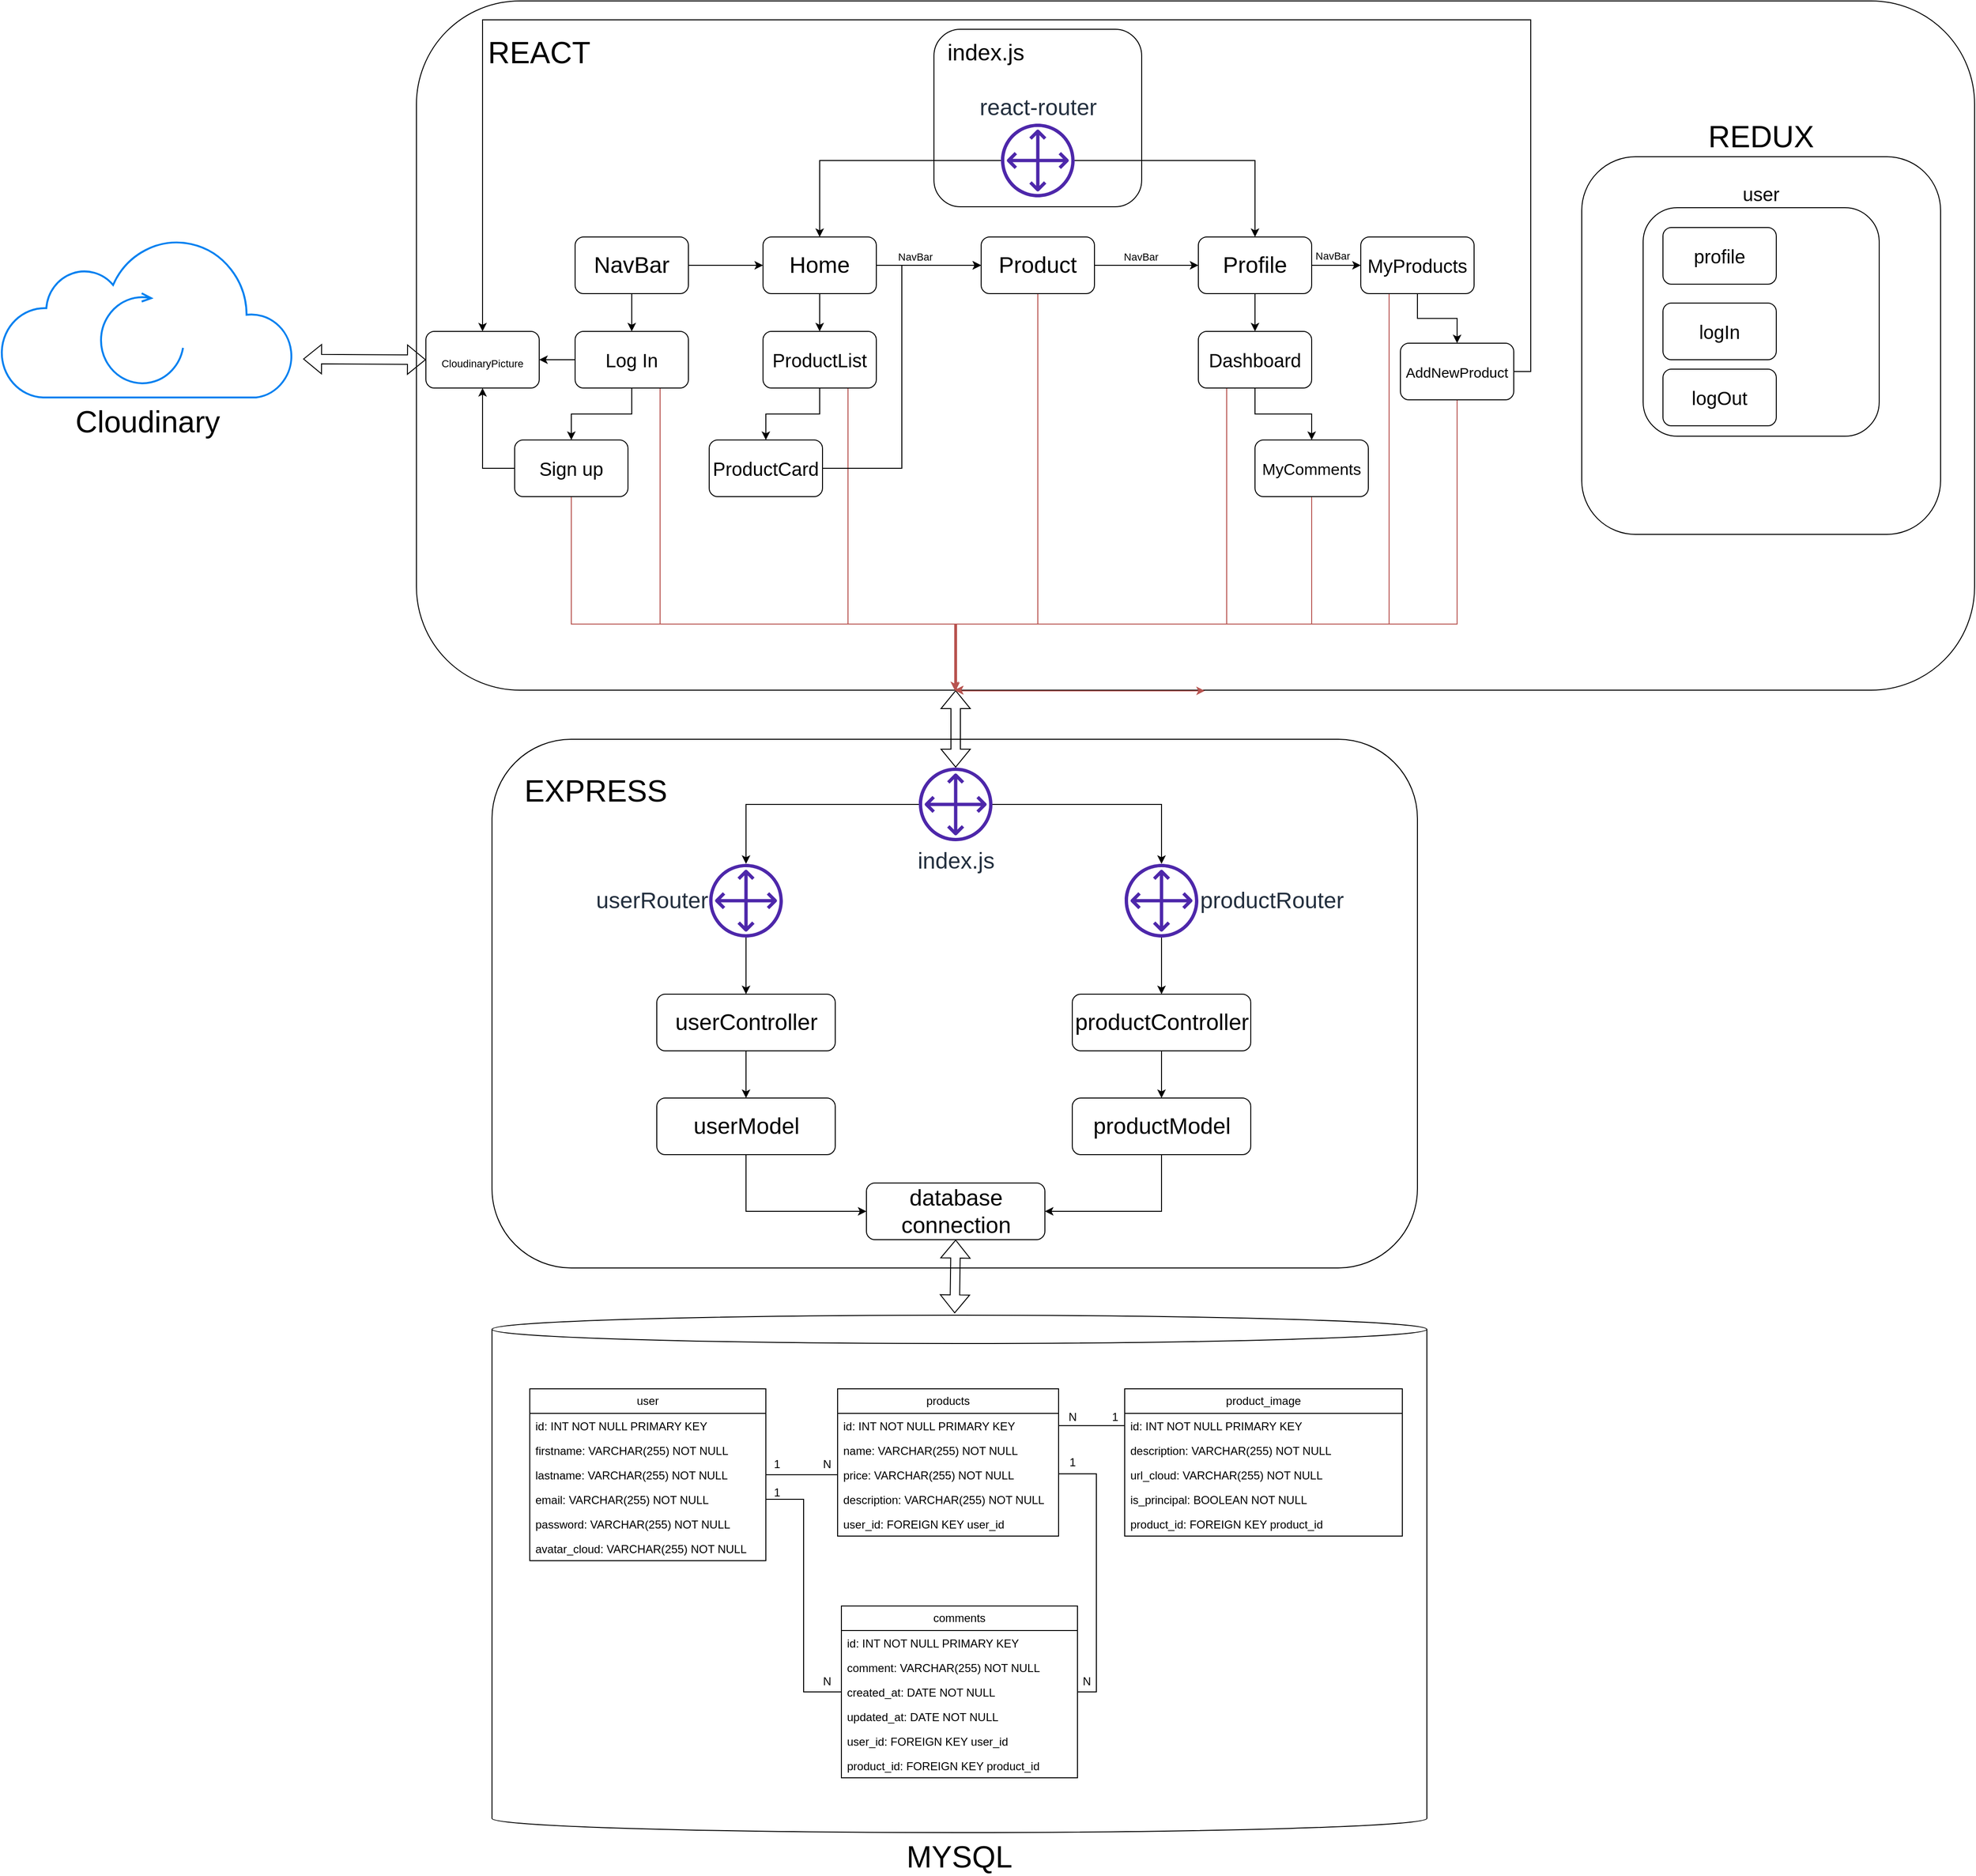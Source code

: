 <mxfile version="21.6.1" type="github">
  <diagram name="Page-1" id="GkNhZaPV_6VtxY-AVE6r">
    <mxGraphModel dx="2333" dy="1302" grid="1" gridSize="10" guides="1" tooltips="1" connect="1" arrows="1" fold="1" page="1" pageScale="1" pageWidth="1169" pageHeight="1654" math="0" shadow="0">
      <root>
        <mxCell id="0" />
        <mxCell id="1" parent="0" />
        <mxCell id="a4u-ldLNROcRacnfrWW--4" value="" style="rounded=1;whiteSpace=wrap;html=1;" vertex="1" parent="1">
          <mxGeometry x="520" y="10" width="1650" height="730" as="geometry" />
        </mxCell>
        <mxCell id="a4u-ldLNROcRacnfrWW--5" value="" style="rounded=1;whiteSpace=wrap;html=1;" vertex="1" parent="1">
          <mxGeometry x="600" y="792" width="980" height="560" as="geometry" />
        </mxCell>
        <mxCell id="a4u-ldLNROcRacnfrWW--6" value="&lt;font style=&quot;font-size: 32px;&quot;&gt;MYSQL&lt;/font&gt;" style="shape=cylinder3;whiteSpace=wrap;html=1;boundedLbl=1;backgroundOutline=1;size=15;labelPosition=center;verticalLabelPosition=bottom;align=center;verticalAlign=top;" vertex="1" parent="1">
          <mxGeometry x="600" y="1402" width="990" height="548" as="geometry" />
        </mxCell>
        <mxCell id="a4u-ldLNROcRacnfrWW--7" value="REACT" style="text;html=1;strokeColor=none;fillColor=none;align=center;verticalAlign=middle;whiteSpace=wrap;rounded=0;fontSize=32;" vertex="1" parent="1">
          <mxGeometry x="620" y="50" width="60" height="30" as="geometry" />
        </mxCell>
        <mxCell id="a4u-ldLNROcRacnfrWW--11" value="EXPRESS" style="text;html=1;strokeColor=none;fillColor=none;align=center;verticalAlign=middle;whiteSpace=wrap;rounded=0;fontSize=32;" vertex="1" parent="1">
          <mxGeometry x="680" y="832" width="60" height="30" as="geometry" />
        </mxCell>
        <mxCell id="a4u-ldLNROcRacnfrWW--13" value="" style="shape=flexArrow;endArrow=classic;startArrow=classic;html=1;rounded=0;" edge="1" parent="1" source="a4u-ldLNROcRacnfrWW--16">
          <mxGeometry width="100" height="100" relative="1" as="geometry">
            <mxPoint x="1080" y="660" as="sourcePoint" />
            <mxPoint x="1091" y="740" as="targetPoint" />
          </mxGeometry>
        </mxCell>
        <mxCell id="a4u-ldLNROcRacnfrWW--14" value="" style="shape=flexArrow;endArrow=classic;startArrow=classic;html=1;rounded=0;exitX=0.5;exitY=1;exitDx=0;exitDy=0;" edge="1" parent="1" source="a4u-ldLNROcRacnfrWW--30">
          <mxGeometry width="100" height="100" relative="1" as="geometry">
            <mxPoint x="1090" y="1412" as="sourcePoint" />
            <mxPoint x="1090" y="1400" as="targetPoint" />
          </mxGeometry>
        </mxCell>
        <mxCell id="a4u-ldLNROcRacnfrWW--28" style="edgeStyle=orthogonalEdgeStyle;rounded=0;orthogonalLoop=1;jettySize=auto;html=1;" edge="1" parent="1" source="a4u-ldLNROcRacnfrWW--15" target="a4u-ldLNROcRacnfrWW--24">
          <mxGeometry relative="1" as="geometry" />
        </mxCell>
        <mxCell id="a4u-ldLNROcRacnfrWW--15" value="&lt;font style=&quot;font-size: 24px;&quot;&gt;userController&lt;/font&gt;" style="rounded=1;whiteSpace=wrap;html=1;" vertex="1" parent="1">
          <mxGeometry x="774.5" y="1062" width="189" height="60" as="geometry" />
        </mxCell>
        <mxCell id="a4u-ldLNROcRacnfrWW--21" style="edgeStyle=orthogonalEdgeStyle;rounded=0;orthogonalLoop=1;jettySize=auto;html=1;" edge="1" parent="1" source="a4u-ldLNROcRacnfrWW--16" target="a4u-ldLNROcRacnfrWW--18">
          <mxGeometry relative="1" as="geometry" />
        </mxCell>
        <mxCell id="a4u-ldLNROcRacnfrWW--22" style="edgeStyle=orthogonalEdgeStyle;rounded=0;orthogonalLoop=1;jettySize=auto;html=1;" edge="1" parent="1" source="a4u-ldLNROcRacnfrWW--16" target="a4u-ldLNROcRacnfrWW--17">
          <mxGeometry relative="1" as="geometry" />
        </mxCell>
        <mxCell id="a4u-ldLNROcRacnfrWW--16" value="&lt;font style=&quot;font-size: 24px;&quot;&gt;index.js&lt;br&gt;&lt;/font&gt;" style="sketch=0;outlineConnect=0;fontColor=#232F3E;gradientColor=none;fillColor=#4D27AA;strokeColor=none;dashed=0;verticalLabelPosition=bottom;verticalAlign=top;align=center;html=1;fontSize=12;fontStyle=0;aspect=fixed;pointerEvents=1;shape=mxgraph.aws4.customer_gateway;labelPosition=center;" vertex="1" parent="1">
          <mxGeometry x="1052" y="822" width="78" height="78" as="geometry" />
        </mxCell>
        <mxCell id="a4u-ldLNROcRacnfrWW--26" style="edgeStyle=orthogonalEdgeStyle;rounded=0;orthogonalLoop=1;jettySize=auto;html=1;entryX=0.5;entryY=0;entryDx=0;entryDy=0;" edge="1" parent="1" source="a4u-ldLNROcRacnfrWW--17" target="a4u-ldLNROcRacnfrWW--15">
          <mxGeometry relative="1" as="geometry" />
        </mxCell>
        <mxCell id="a4u-ldLNROcRacnfrWW--17" value="&lt;font style=&quot;font-size: 24px;&quot;&gt;userRouter&lt;br&gt;&lt;/font&gt;" style="sketch=0;outlineConnect=0;fontColor=#232F3E;gradientColor=none;fillColor=#4D27AA;strokeColor=none;dashed=0;verticalLabelPosition=middle;verticalAlign=middle;align=right;html=1;fontSize=12;fontStyle=0;aspect=fixed;pointerEvents=1;shape=mxgraph.aws4.customer_gateway;labelPosition=left;" vertex="1" parent="1">
          <mxGeometry x="830" y="924" width="78" height="78" as="geometry" />
        </mxCell>
        <mxCell id="a4u-ldLNROcRacnfrWW--27" style="edgeStyle=orthogonalEdgeStyle;rounded=0;orthogonalLoop=1;jettySize=auto;html=1;entryX=0.5;entryY=0;entryDx=0;entryDy=0;" edge="1" parent="1" source="a4u-ldLNROcRacnfrWW--18" target="a4u-ldLNROcRacnfrWW--23">
          <mxGeometry relative="1" as="geometry" />
        </mxCell>
        <mxCell id="a4u-ldLNROcRacnfrWW--18" value="&lt;font style=&quot;font-size: 24px;&quot;&gt;productRouter&lt;br&gt;&lt;/font&gt;" style="sketch=0;outlineConnect=0;fontColor=#232F3E;gradientColor=none;fillColor=#4D27AA;strokeColor=none;dashed=0;verticalLabelPosition=middle;verticalAlign=middle;align=left;html=1;fontSize=12;fontStyle=0;aspect=fixed;pointerEvents=1;shape=mxgraph.aws4.customer_gateway;labelPosition=right;" vertex="1" parent="1">
          <mxGeometry x="1270" y="924" width="78" height="78" as="geometry" />
        </mxCell>
        <mxCell id="a4u-ldLNROcRacnfrWW--29" style="edgeStyle=orthogonalEdgeStyle;rounded=0;orthogonalLoop=1;jettySize=auto;html=1;" edge="1" parent="1" source="a4u-ldLNROcRacnfrWW--23" target="a4u-ldLNROcRacnfrWW--25">
          <mxGeometry relative="1" as="geometry" />
        </mxCell>
        <mxCell id="a4u-ldLNROcRacnfrWW--23" value="&lt;font style=&quot;font-size: 24px;&quot;&gt;productController&lt;/font&gt;" style="rounded=1;whiteSpace=wrap;html=1;" vertex="1" parent="1">
          <mxGeometry x="1214.5" y="1062" width="189" height="60" as="geometry" />
        </mxCell>
        <mxCell id="a4u-ldLNROcRacnfrWW--32" style="edgeStyle=orthogonalEdgeStyle;rounded=0;orthogonalLoop=1;jettySize=auto;html=1;exitX=0.5;exitY=1;exitDx=0;exitDy=0;entryX=0;entryY=0.5;entryDx=0;entryDy=0;" edge="1" parent="1" source="a4u-ldLNROcRacnfrWW--24" target="a4u-ldLNROcRacnfrWW--30">
          <mxGeometry relative="1" as="geometry" />
        </mxCell>
        <mxCell id="a4u-ldLNROcRacnfrWW--24" value="&lt;font style=&quot;font-size: 24px;&quot;&gt;userModel&lt;/font&gt;" style="rounded=1;whiteSpace=wrap;html=1;" vertex="1" parent="1">
          <mxGeometry x="774.5" y="1172" width="189" height="60" as="geometry" />
        </mxCell>
        <mxCell id="a4u-ldLNROcRacnfrWW--33" style="edgeStyle=orthogonalEdgeStyle;rounded=0;orthogonalLoop=1;jettySize=auto;html=1;exitX=0.5;exitY=1;exitDx=0;exitDy=0;entryX=1;entryY=0.5;entryDx=0;entryDy=0;" edge="1" parent="1" source="a4u-ldLNROcRacnfrWW--25" target="a4u-ldLNROcRacnfrWW--30">
          <mxGeometry relative="1" as="geometry" />
        </mxCell>
        <mxCell id="a4u-ldLNROcRacnfrWW--25" value="&lt;font style=&quot;font-size: 24px;&quot;&gt;productModel&lt;/font&gt;" style="rounded=1;whiteSpace=wrap;html=1;" vertex="1" parent="1">
          <mxGeometry x="1214.5" y="1172" width="189" height="60" as="geometry" />
        </mxCell>
        <mxCell id="a4u-ldLNROcRacnfrWW--30" value="&lt;font style=&quot;font-size: 24px;&quot;&gt;database&lt;br&gt;connection&lt;/font&gt;" style="rounded=1;whiteSpace=wrap;html=1;" vertex="1" parent="1">
          <mxGeometry x="996.5" y="1262" width="189" height="60" as="geometry" />
        </mxCell>
        <mxCell id="a4u-ldLNROcRacnfrWW--34" value="" style="rounded=1;whiteSpace=wrap;html=1;labelPosition=center;verticalLabelPosition=middle;align=center;verticalAlign=middle;" vertex="1" parent="1">
          <mxGeometry x="1068" y="40" width="220" height="188" as="geometry" />
        </mxCell>
        <mxCell id="a4u-ldLNROcRacnfrWW--41" style="edgeStyle=orthogonalEdgeStyle;rounded=0;orthogonalLoop=1;jettySize=auto;html=1;entryX=0.5;entryY=0;entryDx=0;entryDy=0;" edge="1" parent="1" source="a4u-ldLNROcRacnfrWW--35" target="a4u-ldLNROcRacnfrWW--38">
          <mxGeometry relative="1" as="geometry" />
        </mxCell>
        <mxCell id="a4u-ldLNROcRacnfrWW--43" style="edgeStyle=orthogonalEdgeStyle;rounded=0;orthogonalLoop=1;jettySize=auto;html=1;" edge="1" parent="1" source="a4u-ldLNROcRacnfrWW--35" target="a4u-ldLNROcRacnfrWW--40">
          <mxGeometry relative="1" as="geometry" />
        </mxCell>
        <mxCell id="a4u-ldLNROcRacnfrWW--35" value="react-router" style="sketch=0;outlineConnect=0;fontColor=#232F3E;gradientColor=none;fillColor=#4D27AA;strokeColor=none;dashed=0;verticalLabelPosition=top;verticalAlign=bottom;align=center;html=1;fontSize=24;fontStyle=0;aspect=fixed;pointerEvents=1;shape=mxgraph.aws4.customer_gateway;labelPosition=center;" vertex="1" parent="1">
          <mxGeometry x="1139" y="140" width="78" height="78" as="geometry" />
        </mxCell>
        <mxCell id="a4u-ldLNROcRacnfrWW--37" value="index.js" style="text;html=1;strokeColor=none;fillColor=none;align=center;verticalAlign=middle;whiteSpace=wrap;rounded=0;fontSize=24;" vertex="1" parent="1">
          <mxGeometry x="1078" y="50" width="90" height="30" as="geometry" />
        </mxCell>
        <mxCell id="a4u-ldLNROcRacnfrWW--48" style="edgeStyle=orthogonalEdgeStyle;rounded=0;orthogonalLoop=1;jettySize=auto;html=1;exitX=1;exitY=0.5;exitDx=0;exitDy=0;" edge="1" parent="1" source="a4u-ldLNROcRacnfrWW--38" target="a4u-ldLNROcRacnfrWW--39">
          <mxGeometry relative="1" as="geometry" />
        </mxCell>
        <mxCell id="a4u-ldLNROcRacnfrWW--50" value="NavBar" style="edgeLabel;html=1;align=center;verticalAlign=middle;resizable=0;points=[];" vertex="1" connectable="0" parent="a4u-ldLNROcRacnfrWW--48">
          <mxGeometry x="-0.261" y="2" relative="1" as="geometry">
            <mxPoint y="-7" as="offset" />
          </mxGeometry>
        </mxCell>
        <mxCell id="a4u-ldLNROcRacnfrWW--55" style="edgeStyle=orthogonalEdgeStyle;rounded=0;orthogonalLoop=1;jettySize=auto;html=1;exitX=0.5;exitY=1;exitDx=0;exitDy=0;entryX=0.5;entryY=0;entryDx=0;entryDy=0;" edge="1" parent="1" source="a4u-ldLNROcRacnfrWW--38" target="a4u-ldLNROcRacnfrWW--52">
          <mxGeometry relative="1" as="geometry" />
        </mxCell>
        <mxCell id="a4u-ldLNROcRacnfrWW--38" value="Home" style="rounded=1;whiteSpace=wrap;html=1;fontSize=24;" vertex="1" parent="1">
          <mxGeometry x="887" y="260" width="120" height="60" as="geometry" />
        </mxCell>
        <mxCell id="a4u-ldLNROcRacnfrWW--49" style="edgeStyle=orthogonalEdgeStyle;rounded=0;orthogonalLoop=1;jettySize=auto;html=1;exitX=1;exitY=0.5;exitDx=0;exitDy=0;entryX=0;entryY=0.5;entryDx=0;entryDy=0;" edge="1" parent="1" source="a4u-ldLNROcRacnfrWW--39" target="a4u-ldLNROcRacnfrWW--40">
          <mxGeometry relative="1" as="geometry" />
        </mxCell>
        <mxCell id="a4u-ldLNROcRacnfrWW--51" value="NavBar" style="edgeLabel;html=1;align=center;verticalAlign=middle;resizable=0;points=[];" vertex="1" connectable="0" parent="a4u-ldLNROcRacnfrWW--49">
          <mxGeometry x="-0.117" y="-4" relative="1" as="geometry">
            <mxPoint y="-13" as="offset" />
          </mxGeometry>
        </mxCell>
        <mxCell id="a4u-ldLNROcRacnfrWW--107" style="edgeStyle=orthogonalEdgeStyle;rounded=0;orthogonalLoop=1;jettySize=auto;html=1;exitX=0.5;exitY=1;exitDx=0;exitDy=0;fillColor=#f8cecc;strokeColor=#b85450;" edge="1" parent="1" source="a4u-ldLNROcRacnfrWW--39">
          <mxGeometry relative="1" as="geometry">
            <mxPoint x="1090" y="740" as="targetPoint" />
            <Array as="points">
              <mxPoint x="1178" y="670" />
              <mxPoint x="1091" y="670" />
              <mxPoint x="1091" y="740" />
            </Array>
          </mxGeometry>
        </mxCell>
        <mxCell id="a4u-ldLNROcRacnfrWW--39" value="Product" style="rounded=1;whiteSpace=wrap;html=1;fontSize=24;" vertex="1" parent="1">
          <mxGeometry x="1118" y="260" width="120" height="60" as="geometry" />
        </mxCell>
        <mxCell id="a4u-ldLNROcRacnfrWW--65" style="edgeStyle=orthogonalEdgeStyle;rounded=0;orthogonalLoop=1;jettySize=auto;html=1;exitX=0.5;exitY=1;exitDx=0;exitDy=0;entryX=0.5;entryY=0;entryDx=0;entryDy=0;" edge="1" parent="1" source="a4u-ldLNROcRacnfrWW--40" target="a4u-ldLNROcRacnfrWW--63">
          <mxGeometry relative="1" as="geometry" />
        </mxCell>
        <mxCell id="a4u-ldLNROcRacnfrWW--184" style="edgeStyle=orthogonalEdgeStyle;rounded=0;orthogonalLoop=1;jettySize=auto;html=1;exitX=1;exitY=0.5;exitDx=0;exitDy=0;" edge="1" parent="1" source="a4u-ldLNROcRacnfrWW--40" target="a4u-ldLNROcRacnfrWW--64">
          <mxGeometry relative="1" as="geometry" />
        </mxCell>
        <mxCell id="a4u-ldLNROcRacnfrWW--40" value="Profile" style="rounded=1;whiteSpace=wrap;html=1;fontSize=24;" vertex="1" parent="1">
          <mxGeometry x="1348" y="260" width="120" height="60" as="geometry" />
        </mxCell>
        <mxCell id="a4u-ldLNROcRacnfrWW--47" style="edgeStyle=orthogonalEdgeStyle;rounded=0;orthogonalLoop=1;jettySize=auto;html=1;exitX=1;exitY=0.5;exitDx=0;exitDy=0;entryX=0;entryY=0.5;entryDx=0;entryDy=0;" edge="1" parent="1" source="a4u-ldLNROcRacnfrWW--46" target="a4u-ldLNROcRacnfrWW--38">
          <mxGeometry relative="1" as="geometry" />
        </mxCell>
        <mxCell id="a4u-ldLNROcRacnfrWW--60" style="edgeStyle=orthogonalEdgeStyle;rounded=0;orthogonalLoop=1;jettySize=auto;html=1;exitX=0.5;exitY=1;exitDx=0;exitDy=0;entryX=0.5;entryY=0;entryDx=0;entryDy=0;" edge="1" parent="1" source="a4u-ldLNROcRacnfrWW--46" target="a4u-ldLNROcRacnfrWW--58">
          <mxGeometry relative="1" as="geometry" />
        </mxCell>
        <mxCell id="a4u-ldLNROcRacnfrWW--46" value="NavBar" style="rounded=1;whiteSpace=wrap;html=1;fontSize=24;" vertex="1" parent="1">
          <mxGeometry x="688" y="260" width="120" height="60" as="geometry" />
        </mxCell>
        <mxCell id="a4u-ldLNROcRacnfrWW--56" style="edgeStyle=orthogonalEdgeStyle;rounded=0;orthogonalLoop=1;jettySize=auto;html=1;exitX=0.5;exitY=1;exitDx=0;exitDy=0;entryX=0.5;entryY=0;entryDx=0;entryDy=0;" edge="1" parent="1" source="a4u-ldLNROcRacnfrWW--52" target="a4u-ldLNROcRacnfrWW--53">
          <mxGeometry relative="1" as="geometry" />
        </mxCell>
        <mxCell id="a4u-ldLNROcRacnfrWW--106" style="edgeStyle=orthogonalEdgeStyle;rounded=0;orthogonalLoop=1;jettySize=auto;html=1;exitX=0.75;exitY=1;exitDx=0;exitDy=0;fillColor=#f8cecc;strokeColor=#b85450;" edge="1" parent="1" source="a4u-ldLNROcRacnfrWW--52">
          <mxGeometry relative="1" as="geometry">
            <mxPoint x="1090" y="740" as="targetPoint" />
            <Array as="points">
              <mxPoint x="977" y="670" />
              <mxPoint x="1091" y="670" />
              <mxPoint x="1091" y="740" />
            </Array>
          </mxGeometry>
        </mxCell>
        <mxCell id="a4u-ldLNROcRacnfrWW--52" value="ProductList" style="rounded=1;whiteSpace=wrap;html=1;fontSize=20;" vertex="1" parent="1">
          <mxGeometry x="887" y="360" width="120" height="60" as="geometry" />
        </mxCell>
        <mxCell id="a4u-ldLNROcRacnfrWW--62" style="edgeStyle=orthogonalEdgeStyle;rounded=0;orthogonalLoop=1;jettySize=auto;html=1;exitX=1;exitY=0.5;exitDx=0;exitDy=0;entryX=0;entryY=0.5;entryDx=0;entryDy=0;" edge="1" parent="1" source="a4u-ldLNROcRacnfrWW--53" target="a4u-ldLNROcRacnfrWW--39">
          <mxGeometry relative="1" as="geometry" />
        </mxCell>
        <mxCell id="a4u-ldLNROcRacnfrWW--53" value="ProductCard" style="rounded=1;whiteSpace=wrap;html=1;fontSize=20;" vertex="1" parent="1">
          <mxGeometry x="830" y="475" width="120" height="60" as="geometry" />
        </mxCell>
        <mxCell id="a4u-ldLNROcRacnfrWW--61" style="edgeStyle=orthogonalEdgeStyle;rounded=0;orthogonalLoop=1;jettySize=auto;html=1;exitX=0.5;exitY=1;exitDx=0;exitDy=0;entryX=0.5;entryY=0;entryDx=0;entryDy=0;" edge="1" parent="1" source="a4u-ldLNROcRacnfrWW--58" target="a4u-ldLNROcRacnfrWW--59">
          <mxGeometry relative="1" as="geometry" />
        </mxCell>
        <mxCell id="a4u-ldLNROcRacnfrWW--98" style="edgeStyle=orthogonalEdgeStyle;rounded=0;orthogonalLoop=1;jettySize=auto;html=1;exitX=0;exitY=0.5;exitDx=0;exitDy=0;entryX=1;entryY=0.5;entryDx=0;entryDy=0;" edge="1" parent="1" source="a4u-ldLNROcRacnfrWW--58" target="a4u-ldLNROcRacnfrWW--97">
          <mxGeometry relative="1" as="geometry" />
        </mxCell>
        <mxCell id="a4u-ldLNROcRacnfrWW--102" style="edgeStyle=orthogonalEdgeStyle;rounded=0;orthogonalLoop=1;jettySize=auto;html=1;exitX=0.75;exitY=1;exitDx=0;exitDy=0;fillColor=#f8cecc;strokeColor=#b85450;" edge="1" parent="1" source="a4u-ldLNROcRacnfrWW--58">
          <mxGeometry relative="1" as="geometry">
            <mxPoint x="1090" y="740" as="targetPoint" />
            <Array as="points">
              <mxPoint x="778" y="670" />
              <mxPoint x="1091" y="670" />
              <mxPoint x="1091" y="740" />
            </Array>
          </mxGeometry>
        </mxCell>
        <mxCell id="a4u-ldLNROcRacnfrWW--58" value="Log In" style="rounded=1;whiteSpace=wrap;html=1;fontSize=20;" vertex="1" parent="1">
          <mxGeometry x="688" y="360" width="120" height="60" as="geometry" />
        </mxCell>
        <mxCell id="a4u-ldLNROcRacnfrWW--101" style="edgeStyle=orthogonalEdgeStyle;rounded=0;orthogonalLoop=1;jettySize=auto;html=1;exitX=0;exitY=0.5;exitDx=0;exitDy=0;entryX=0.5;entryY=1;entryDx=0;entryDy=0;" edge="1" parent="1" source="a4u-ldLNROcRacnfrWW--59" target="a4u-ldLNROcRacnfrWW--97">
          <mxGeometry relative="1" as="geometry" />
        </mxCell>
        <mxCell id="a4u-ldLNROcRacnfrWW--103" style="edgeStyle=orthogonalEdgeStyle;rounded=0;orthogonalLoop=1;jettySize=auto;html=1;exitX=0.5;exitY=1;exitDx=0;exitDy=0;fillColor=#f8cecc;strokeColor=#b85450;" edge="1" parent="1" source="a4u-ldLNROcRacnfrWW--59">
          <mxGeometry relative="1" as="geometry">
            <mxPoint x="1090" y="740" as="targetPoint" />
            <Array as="points">
              <mxPoint x="684" y="670" />
              <mxPoint x="1091" y="670" />
              <mxPoint x="1091" y="740" />
            </Array>
          </mxGeometry>
        </mxCell>
        <mxCell id="a4u-ldLNROcRacnfrWW--59" value="Sign up" style="rounded=1;whiteSpace=wrap;html=1;fontSize=20;" vertex="1" parent="1">
          <mxGeometry x="624" y="475" width="120" height="60" as="geometry" />
        </mxCell>
        <mxCell id="a4u-ldLNROcRacnfrWW--108" style="edgeStyle=orthogonalEdgeStyle;rounded=0;orthogonalLoop=1;jettySize=auto;html=1;exitX=0.25;exitY=1;exitDx=0;exitDy=0;entryX=0.506;entryY=1.001;entryDx=0;entryDy=0;entryPerimeter=0;fillColor=#f8cecc;strokeColor=#b85450;" edge="1" parent="1" source="a4u-ldLNROcRacnfrWW--63" target="a4u-ldLNROcRacnfrWW--4">
          <mxGeometry relative="1" as="geometry">
            <Array as="points">
              <mxPoint x="1378" y="670" />
              <mxPoint x="1092" y="670" />
              <mxPoint x="1092" y="741" />
            </Array>
          </mxGeometry>
        </mxCell>
        <mxCell id="a4u-ldLNROcRacnfrWW--118" style="edgeStyle=orthogonalEdgeStyle;rounded=0;orthogonalLoop=1;jettySize=auto;html=1;exitX=0.5;exitY=1;exitDx=0;exitDy=0;entryX=0.5;entryY=0;entryDx=0;entryDy=0;" edge="1" parent="1" source="a4u-ldLNROcRacnfrWW--63" target="a4u-ldLNROcRacnfrWW--117">
          <mxGeometry relative="1" as="geometry" />
        </mxCell>
        <mxCell id="a4u-ldLNROcRacnfrWW--63" value="Dashboard" style="rounded=1;whiteSpace=wrap;html=1;fontSize=20;" vertex="1" parent="1">
          <mxGeometry x="1348" y="360" width="120" height="60" as="geometry" />
        </mxCell>
        <mxCell id="a4u-ldLNROcRacnfrWW--68" style="edgeStyle=orthogonalEdgeStyle;rounded=0;orthogonalLoop=1;jettySize=auto;html=1;exitX=0.5;exitY=1;exitDx=0;exitDy=0;entryX=0.5;entryY=0;entryDx=0;entryDy=0;" edge="1" parent="1" source="a4u-ldLNROcRacnfrWW--64" target="a4u-ldLNROcRacnfrWW--67">
          <mxGeometry relative="1" as="geometry" />
        </mxCell>
        <mxCell id="a4u-ldLNROcRacnfrWW--112" style="edgeStyle=orthogonalEdgeStyle;rounded=0;orthogonalLoop=1;jettySize=auto;html=1;exitX=0.25;exitY=1;exitDx=0;exitDy=0;fillColor=#f8cecc;strokeColor=#b85450;" edge="1" parent="1" source="a4u-ldLNROcRacnfrWW--64">
          <mxGeometry relative="1" as="geometry">
            <mxPoint x="1090" y="740" as="targetPoint" />
            <Array as="points">
              <mxPoint x="1468" y="670" />
              <mxPoint x="1092" y="670" />
            </Array>
          </mxGeometry>
        </mxCell>
        <mxCell id="a4u-ldLNROcRacnfrWW--64" value="MyProducts" style="rounded=1;whiteSpace=wrap;html=1;fontSize=20;" vertex="1" parent="1">
          <mxGeometry x="1520" y="260" width="120" height="60" as="geometry" />
        </mxCell>
        <mxCell id="a4u-ldLNROcRacnfrWW--104" style="edgeStyle=orthogonalEdgeStyle;rounded=0;orthogonalLoop=1;jettySize=auto;html=1;exitX=1;exitY=0.5;exitDx=0;exitDy=0;entryX=0.5;entryY=0;entryDx=0;entryDy=0;" edge="1" parent="1" source="a4u-ldLNROcRacnfrWW--67" target="a4u-ldLNROcRacnfrWW--97">
          <mxGeometry relative="1" as="geometry">
            <Array as="points">
              <mxPoint x="1700" y="402" />
              <mxPoint x="1700" y="30" />
              <mxPoint x="590" y="30" />
            </Array>
          </mxGeometry>
        </mxCell>
        <mxCell id="a4u-ldLNROcRacnfrWW--109" style="edgeStyle=orthogonalEdgeStyle;rounded=0;orthogonalLoop=1;jettySize=auto;html=1;exitX=0.5;exitY=1;exitDx=0;exitDy=0;fillColor=#f8cecc;strokeColor=#b85450;" edge="1" parent="1" source="a4u-ldLNROcRacnfrWW--67">
          <mxGeometry relative="1" as="geometry">
            <mxPoint x="1090" y="740" as="targetPoint" />
            <Array as="points">
              <mxPoint x="1622" y="670" />
              <mxPoint x="1091" y="670" />
              <mxPoint x="1091" y="740" />
            </Array>
          </mxGeometry>
        </mxCell>
        <mxCell id="a4u-ldLNROcRacnfrWW--67" value="AddNewProduct" style="rounded=1;whiteSpace=wrap;html=1;fontSize=15;" vertex="1" parent="1">
          <mxGeometry x="1562" y="372.5" width="120" height="60" as="geometry" />
        </mxCell>
        <mxCell id="a4u-ldLNROcRacnfrWW--69" value="&lt;font style=&quot;font-size: 32px;&quot;&gt;REDUX&lt;/font&gt;" style="rounded=1;whiteSpace=wrap;html=1;labelPosition=center;verticalLabelPosition=top;align=center;verticalAlign=bottom;" vertex="1" parent="1">
          <mxGeometry x="1754" y="175" width="380" height="400" as="geometry" />
        </mxCell>
        <mxCell id="a4u-ldLNROcRacnfrWW--71" value="&lt;font style=&quot;font-size: 32px;&quot;&gt;Cloudinary&lt;/font&gt;" style="html=1;verticalLabelPosition=bottom;align=center;labelBackgroundColor=#ffffff;verticalAlign=top;strokeWidth=2;strokeColor=#0080F0;shadow=0;dashed=0;shape=mxgraph.ios7.icons.retry;" vertex="1" parent="1">
          <mxGeometry x="80" y="260" width="310" height="170" as="geometry" />
        </mxCell>
        <mxCell id="a4u-ldLNROcRacnfrWW--92" value="" style="shape=flexArrow;endArrow=classic;startArrow=classic;html=1;rounded=0;entryX=0;entryY=0.5;entryDx=0;entryDy=0;" edge="1" parent="1" target="a4u-ldLNROcRacnfrWW--97">
          <mxGeometry width="100" height="100" relative="1" as="geometry">
            <mxPoint x="400" y="389.29" as="sourcePoint" />
            <mxPoint x="550" y="389.29" as="targetPoint" />
          </mxGeometry>
        </mxCell>
        <mxCell id="a4u-ldLNROcRacnfrWW--97" value="&lt;span style=&quot;font-size: 11px;&quot;&gt;CloudinaryPicture&lt;/span&gt;" style="rounded=1;whiteSpace=wrap;html=1;fontSize=20;" vertex="1" parent="1">
          <mxGeometry x="530" y="360" width="120" height="60" as="geometry" />
        </mxCell>
        <mxCell id="a4u-ldLNROcRacnfrWW--113" value="user" style="rounded=1;whiteSpace=wrap;html=1;fontSize=20;labelPosition=center;verticalLabelPosition=top;align=center;verticalAlign=bottom;" vertex="1" parent="1">
          <mxGeometry x="1819" y="229" width="250" height="242" as="geometry" />
        </mxCell>
        <mxCell id="a4u-ldLNROcRacnfrWW--114" value="profile" style="rounded=1;whiteSpace=wrap;html=1;fontSize=20;" vertex="1" parent="1">
          <mxGeometry x="1840" y="250" width="120" height="60" as="geometry" />
        </mxCell>
        <mxCell id="a4u-ldLNROcRacnfrWW--115" value="logIn" style="rounded=1;whiteSpace=wrap;html=1;fontSize=20;" vertex="1" parent="1">
          <mxGeometry x="1840" y="330" width="120" height="60" as="geometry" />
        </mxCell>
        <mxCell id="a4u-ldLNROcRacnfrWW--116" value="logOut" style="rounded=1;whiteSpace=wrap;html=1;fontSize=20;" vertex="1" parent="1">
          <mxGeometry x="1840" y="400" width="120" height="60" as="geometry" />
        </mxCell>
        <mxCell id="a4u-ldLNROcRacnfrWW--119" style="edgeStyle=orthogonalEdgeStyle;rounded=0;orthogonalLoop=1;jettySize=auto;html=1;exitX=0.5;exitY=1;exitDx=0;exitDy=0;entryX=0.346;entryY=1.001;entryDx=0;entryDy=0;entryPerimeter=0;fillColor=#f8cecc;strokeColor=#b85450;" edge="1" parent="1" source="a4u-ldLNROcRacnfrWW--117" target="a4u-ldLNROcRacnfrWW--4">
          <mxGeometry relative="1" as="geometry">
            <Array as="points">
              <mxPoint x="1468" y="670" />
              <mxPoint x="1091" y="670" />
            </Array>
          </mxGeometry>
        </mxCell>
        <mxCell id="a4u-ldLNROcRacnfrWW--117" value="&lt;font style=&quot;font-size: 17px;&quot;&gt;MyComments&lt;/font&gt;" style="rounded=1;whiteSpace=wrap;html=1;fontSize=20;" vertex="1" parent="1">
          <mxGeometry x="1408" y="475" width="120" height="60" as="geometry" />
        </mxCell>
        <mxCell id="a4u-ldLNROcRacnfrWW--128" value="user" style="swimlane;fontStyle=0;childLayout=stackLayout;horizontal=1;startSize=26;fillColor=none;horizontalStack=0;resizeParent=1;resizeParentMax=0;resizeLast=0;collapsible=1;marginBottom=0;whiteSpace=wrap;html=1;" vertex="1" parent="1">
          <mxGeometry x="640" y="1480" width="250" height="182" as="geometry" />
        </mxCell>
        <mxCell id="a4u-ldLNROcRacnfrWW--129" value="id: INT NOT NULL PRIMARY KEY" style="text;strokeColor=none;fillColor=none;align=left;verticalAlign=top;spacingLeft=4;spacingRight=4;overflow=hidden;rotatable=0;points=[[0,0.5],[1,0.5]];portConstraint=eastwest;whiteSpace=wrap;html=1;" vertex="1" parent="a4u-ldLNROcRacnfrWW--128">
          <mxGeometry y="26" width="250" height="26" as="geometry" />
        </mxCell>
        <mxCell id="a4u-ldLNROcRacnfrWW--130" value="firstname: VARCHAR(255) NOT NULL" style="text;strokeColor=none;fillColor=none;align=left;verticalAlign=top;spacingLeft=4;spacingRight=4;overflow=hidden;rotatable=0;points=[[0,0.5],[1,0.5]];portConstraint=eastwest;whiteSpace=wrap;html=1;" vertex="1" parent="a4u-ldLNROcRacnfrWW--128">
          <mxGeometry y="52" width="250" height="26" as="geometry" />
        </mxCell>
        <mxCell id="a4u-ldLNROcRacnfrWW--131" value="lastname: VARCHAR(255) NOT NULL" style="text;strokeColor=none;fillColor=none;align=left;verticalAlign=top;spacingLeft=4;spacingRight=4;overflow=hidden;rotatable=0;points=[[0,0.5],[1,0.5]];portConstraint=eastwest;whiteSpace=wrap;html=1;" vertex="1" parent="a4u-ldLNROcRacnfrWW--128">
          <mxGeometry y="78" width="250" height="26" as="geometry" />
        </mxCell>
        <mxCell id="a4u-ldLNROcRacnfrWW--132" value="email: VARCHAR(255) NOT NULL" style="text;strokeColor=none;fillColor=none;align=left;verticalAlign=top;spacingLeft=4;spacingRight=4;overflow=hidden;rotatable=0;points=[[0,0.5],[1,0.5]];portConstraint=eastwest;whiteSpace=wrap;html=1;" vertex="1" parent="a4u-ldLNROcRacnfrWW--128">
          <mxGeometry y="104" width="250" height="26" as="geometry" />
        </mxCell>
        <mxCell id="a4u-ldLNROcRacnfrWW--133" value="password: VARCHAR(255) NOT NULL" style="text;strokeColor=none;fillColor=none;align=left;verticalAlign=top;spacingLeft=4;spacingRight=4;overflow=hidden;rotatable=0;points=[[0,0.5],[1,0.5]];portConstraint=eastwest;whiteSpace=wrap;html=1;" vertex="1" parent="a4u-ldLNROcRacnfrWW--128">
          <mxGeometry y="130" width="250" height="26" as="geometry" />
        </mxCell>
        <mxCell id="a4u-ldLNROcRacnfrWW--134" value="avatar_cloud: VARCHAR(255) NOT NULL" style="text;strokeColor=none;fillColor=none;align=left;verticalAlign=top;spacingLeft=4;spacingRight=4;overflow=hidden;rotatable=0;points=[[0,0.5],[1,0.5]];portConstraint=eastwest;whiteSpace=wrap;html=1;" vertex="1" parent="a4u-ldLNROcRacnfrWW--128">
          <mxGeometry y="156" width="250" height="26" as="geometry" />
        </mxCell>
        <mxCell id="a4u-ldLNROcRacnfrWW--135" value="products" style="swimlane;fontStyle=0;childLayout=stackLayout;horizontal=1;startSize=26;fillColor=none;horizontalStack=0;resizeParent=1;resizeParentMax=0;resizeLast=0;collapsible=1;marginBottom=0;whiteSpace=wrap;html=1;" vertex="1" parent="1">
          <mxGeometry x="966" y="1480" width="234" height="156" as="geometry" />
        </mxCell>
        <mxCell id="a4u-ldLNROcRacnfrWW--136" value="id: INT NOT NULL PRIMARY KEY" style="text;strokeColor=none;fillColor=none;align=left;verticalAlign=top;spacingLeft=4;spacingRight=4;overflow=hidden;rotatable=0;points=[[0,0.5],[1,0.5]];portConstraint=eastwest;whiteSpace=wrap;html=1;" vertex="1" parent="a4u-ldLNROcRacnfrWW--135">
          <mxGeometry y="26" width="234" height="26" as="geometry" />
        </mxCell>
        <mxCell id="a4u-ldLNROcRacnfrWW--137" value="name: VARCHAR(255) NOT NULL" style="text;strokeColor=none;fillColor=none;align=left;verticalAlign=top;spacingLeft=4;spacingRight=4;overflow=hidden;rotatable=0;points=[[0,0.5],[1,0.5]];portConstraint=eastwest;whiteSpace=wrap;html=1;" vertex="1" parent="a4u-ldLNROcRacnfrWW--135">
          <mxGeometry y="52" width="234" height="26" as="geometry" />
        </mxCell>
        <mxCell id="a4u-ldLNROcRacnfrWW--138" value="price: VARCHAR(255) NOT NULL" style="text;strokeColor=none;fillColor=none;align=left;verticalAlign=top;spacingLeft=4;spacingRight=4;overflow=hidden;rotatable=0;points=[[0,0.5],[1,0.5]];portConstraint=eastwest;whiteSpace=wrap;html=1;" vertex="1" parent="a4u-ldLNROcRacnfrWW--135">
          <mxGeometry y="78" width="234" height="26" as="geometry" />
        </mxCell>
        <mxCell id="a4u-ldLNROcRacnfrWW--139" value="description: VARCHAR(255) NOT NULL" style="text;strokeColor=none;fillColor=none;align=left;verticalAlign=top;spacingLeft=4;spacingRight=4;overflow=hidden;rotatable=0;points=[[0,0.5],[1,0.5]];portConstraint=eastwest;whiteSpace=wrap;html=1;" vertex="1" parent="a4u-ldLNROcRacnfrWW--135">
          <mxGeometry y="104" width="234" height="26" as="geometry" />
        </mxCell>
        <mxCell id="a4u-ldLNROcRacnfrWW--141" value="user_id: FOREIGN KEY user_id" style="text;strokeColor=none;fillColor=none;align=left;verticalAlign=top;spacingLeft=4;spacingRight=4;overflow=hidden;rotatable=0;points=[[0,0.5],[1,0.5]];portConstraint=eastwest;whiteSpace=wrap;html=1;" vertex="1" parent="a4u-ldLNROcRacnfrWW--135">
          <mxGeometry y="130" width="234" height="26" as="geometry" />
        </mxCell>
        <mxCell id="a4u-ldLNROcRacnfrWW--142" style="edgeStyle=orthogonalEdgeStyle;rounded=0;orthogonalLoop=1;jettySize=auto;html=1;exitX=0;exitY=0.5;exitDx=0;exitDy=0;entryX=1;entryY=0.5;entryDx=0;entryDy=0;endArrow=none;endFill=0;startArrow=none;startFill=0;" edge="1" parent="1" source="a4u-ldLNROcRacnfrWW--138" target="a4u-ldLNROcRacnfrWW--131">
          <mxGeometry relative="1" as="geometry" />
        </mxCell>
        <mxCell id="a4u-ldLNROcRacnfrWW--144" value="1" style="text;html=1;strokeColor=none;fillColor=none;align=center;verticalAlign=middle;whiteSpace=wrap;rounded=0;" vertex="1" parent="1">
          <mxGeometry x="887" y="1550" width="30" height="20" as="geometry" />
        </mxCell>
        <mxCell id="a4u-ldLNROcRacnfrWW--152" value="N" style="text;html=1;strokeColor=none;fillColor=none;align=center;verticalAlign=middle;whiteSpace=wrap;rounded=0;" vertex="1" parent="1">
          <mxGeometry x="940" y="1550" width="30" height="20" as="geometry" />
        </mxCell>
        <mxCell id="a4u-ldLNROcRacnfrWW--153" value="comments" style="swimlane;fontStyle=0;childLayout=stackLayout;horizontal=1;startSize=26;fillColor=none;horizontalStack=0;resizeParent=1;resizeParentMax=0;resizeLast=0;collapsible=1;marginBottom=0;whiteSpace=wrap;html=1;" vertex="1" parent="1">
          <mxGeometry x="970" y="1710" width="250" height="182" as="geometry" />
        </mxCell>
        <mxCell id="a4u-ldLNROcRacnfrWW--154" value="id: INT NOT NULL PRIMARY KEY" style="text;strokeColor=none;fillColor=none;align=left;verticalAlign=top;spacingLeft=4;spacingRight=4;overflow=hidden;rotatable=0;points=[[0,0.5],[1,0.5]];portConstraint=eastwest;whiteSpace=wrap;html=1;" vertex="1" parent="a4u-ldLNROcRacnfrWW--153">
          <mxGeometry y="26" width="250" height="26" as="geometry" />
        </mxCell>
        <mxCell id="a4u-ldLNROcRacnfrWW--155" value="comment: VARCHAR(255) NOT NULL" style="text;strokeColor=none;fillColor=none;align=left;verticalAlign=top;spacingLeft=4;spacingRight=4;overflow=hidden;rotatable=0;points=[[0,0.5],[1,0.5]];portConstraint=eastwest;whiteSpace=wrap;html=1;" vertex="1" parent="a4u-ldLNROcRacnfrWW--153">
          <mxGeometry y="52" width="250" height="26" as="geometry" />
        </mxCell>
        <mxCell id="a4u-ldLNROcRacnfrWW--156" value="created_at: DATE NOT NULL" style="text;strokeColor=none;fillColor=none;align=left;verticalAlign=top;spacingLeft=4;spacingRight=4;overflow=hidden;rotatable=0;points=[[0,0.5],[1,0.5]];portConstraint=eastwest;whiteSpace=wrap;html=1;" vertex="1" parent="a4u-ldLNROcRacnfrWW--153">
          <mxGeometry y="78" width="250" height="26" as="geometry" />
        </mxCell>
        <mxCell id="a4u-ldLNROcRacnfrWW--157" value="updated_at: DATE NOT NULL" style="text;strokeColor=none;fillColor=none;align=left;verticalAlign=top;spacingLeft=4;spacingRight=4;overflow=hidden;rotatable=0;points=[[0,0.5],[1,0.5]];portConstraint=eastwest;whiteSpace=wrap;html=1;" vertex="1" parent="a4u-ldLNROcRacnfrWW--153">
          <mxGeometry y="104" width="250" height="26" as="geometry" />
        </mxCell>
        <mxCell id="a4u-ldLNROcRacnfrWW--159" value="user_id: FOREIGN KEY user_id" style="text;strokeColor=none;fillColor=none;align=left;verticalAlign=top;spacingLeft=4;spacingRight=4;overflow=hidden;rotatable=0;points=[[0,0.5],[1,0.5]];portConstraint=eastwest;whiteSpace=wrap;html=1;" vertex="1" parent="a4u-ldLNROcRacnfrWW--153">
          <mxGeometry y="130" width="250" height="26" as="geometry" />
        </mxCell>
        <mxCell id="a4u-ldLNROcRacnfrWW--166" value="product_id: FOREIGN KEY product_id" style="text;strokeColor=none;fillColor=none;align=left;verticalAlign=top;spacingLeft=4;spacingRight=4;overflow=hidden;rotatable=0;points=[[0,0.5],[1,0.5]];portConstraint=eastwest;whiteSpace=wrap;html=1;" vertex="1" parent="a4u-ldLNROcRacnfrWW--153">
          <mxGeometry y="156" width="250" height="26" as="geometry" />
        </mxCell>
        <mxCell id="a4u-ldLNROcRacnfrWW--160" style="edgeStyle=orthogonalEdgeStyle;rounded=0;orthogonalLoop=1;jettySize=auto;html=1;exitX=1;exitY=0.5;exitDx=0;exitDy=0;entryX=0;entryY=0.5;entryDx=0;entryDy=0;endArrow=none;endFill=0;" edge="1" parent="1" source="a4u-ldLNROcRacnfrWW--132" target="a4u-ldLNROcRacnfrWW--153">
          <mxGeometry relative="1" as="geometry" />
        </mxCell>
        <mxCell id="a4u-ldLNROcRacnfrWW--161" value="1" style="text;html=1;strokeColor=none;fillColor=none;align=center;verticalAlign=middle;whiteSpace=wrap;rounded=0;" vertex="1" parent="1">
          <mxGeometry x="887" y="1580" width="30" height="20" as="geometry" />
        </mxCell>
        <mxCell id="a4u-ldLNROcRacnfrWW--162" value="N" style="text;html=1;strokeColor=none;fillColor=none;align=center;verticalAlign=middle;whiteSpace=wrap;rounded=0;" vertex="1" parent="1">
          <mxGeometry x="940" y="1780" width="30" height="20" as="geometry" />
        </mxCell>
        <mxCell id="a4u-ldLNROcRacnfrWW--163" style="edgeStyle=orthogonalEdgeStyle;rounded=0;orthogonalLoop=1;jettySize=auto;html=1;exitX=1;exitY=0.5;exitDx=0;exitDy=0;entryX=1;entryY=0.5;entryDx=0;entryDy=0;endArrow=none;endFill=0;" edge="1" parent="1" source="a4u-ldLNROcRacnfrWW--138" target="a4u-ldLNROcRacnfrWW--156">
          <mxGeometry relative="1" as="geometry">
            <Array as="points">
              <mxPoint x="1240" y="1570" />
              <mxPoint x="1240" y="1801" />
            </Array>
          </mxGeometry>
        </mxCell>
        <mxCell id="a4u-ldLNROcRacnfrWW--164" value="N" style="text;html=1;strokeColor=none;fillColor=none;align=center;verticalAlign=middle;whiteSpace=wrap;rounded=0;" vertex="1" parent="1">
          <mxGeometry x="1214.5" y="1780" width="30" height="20" as="geometry" />
        </mxCell>
        <mxCell id="a4u-ldLNROcRacnfrWW--165" value="1" style="text;html=1;strokeColor=none;fillColor=none;align=center;verticalAlign=middle;whiteSpace=wrap;rounded=0;" vertex="1" parent="1">
          <mxGeometry x="1200" y="1548" width="30" height="20" as="geometry" />
        </mxCell>
        <mxCell id="a4u-ldLNROcRacnfrWW--169" value="product_image" style="swimlane;fontStyle=0;childLayout=stackLayout;horizontal=1;startSize=26;fillColor=none;horizontalStack=0;resizeParent=1;resizeParentMax=0;resizeLast=0;collapsible=1;marginBottom=0;whiteSpace=wrap;html=1;" vertex="1" parent="1">
          <mxGeometry x="1270" y="1480" width="294" height="156" as="geometry" />
        </mxCell>
        <mxCell id="a4u-ldLNROcRacnfrWW--170" value="id: INT NOT NULL PRIMARY KEY" style="text;strokeColor=none;fillColor=none;align=left;verticalAlign=top;spacingLeft=4;spacingRight=4;overflow=hidden;rotatable=0;points=[[0,0.5],[1,0.5]];portConstraint=eastwest;whiteSpace=wrap;html=1;" vertex="1" parent="a4u-ldLNROcRacnfrWW--169">
          <mxGeometry y="26" width="294" height="26" as="geometry" />
        </mxCell>
        <mxCell id="a4u-ldLNROcRacnfrWW--173" value="description: VARCHAR(255) NOT NULL" style="text;strokeColor=none;fillColor=none;align=left;verticalAlign=top;spacingLeft=4;spacingRight=4;overflow=hidden;rotatable=0;points=[[0,0.5],[1,0.5]];portConstraint=eastwest;whiteSpace=wrap;html=1;" vertex="1" parent="a4u-ldLNROcRacnfrWW--169">
          <mxGeometry y="52" width="294" height="26" as="geometry" />
        </mxCell>
        <mxCell id="a4u-ldLNROcRacnfrWW--174" value="url_cloud: VARCHAR(255) NOT NULL" style="text;strokeColor=none;fillColor=none;align=left;verticalAlign=top;spacingLeft=4;spacingRight=4;overflow=hidden;rotatable=0;points=[[0,0.5],[1,0.5]];portConstraint=eastwest;whiteSpace=wrap;html=1;" vertex="1" parent="a4u-ldLNROcRacnfrWW--169">
          <mxGeometry y="78" width="294" height="26" as="geometry" />
        </mxCell>
        <mxCell id="a4u-ldLNROcRacnfrWW--175" value="is_principal: BOOLEAN NOT NULL" style="text;strokeColor=none;fillColor=none;align=left;verticalAlign=top;spacingLeft=4;spacingRight=4;overflow=hidden;rotatable=0;points=[[0,0.5],[1,0.5]];portConstraint=eastwest;whiteSpace=wrap;html=1;" vertex="1" parent="a4u-ldLNROcRacnfrWW--169">
          <mxGeometry y="104" width="294" height="26" as="geometry" />
        </mxCell>
        <mxCell id="a4u-ldLNROcRacnfrWW--176" value="product_id: FOREIGN KEY product_id" style="text;strokeColor=none;fillColor=none;align=left;verticalAlign=top;spacingLeft=4;spacingRight=4;overflow=hidden;rotatable=0;points=[[0,0.5],[1,0.5]];portConstraint=eastwest;whiteSpace=wrap;html=1;" vertex="1" parent="a4u-ldLNROcRacnfrWW--169">
          <mxGeometry y="130" width="294" height="26" as="geometry" />
        </mxCell>
        <mxCell id="a4u-ldLNROcRacnfrWW--180" style="edgeStyle=orthogonalEdgeStyle;rounded=0;orthogonalLoop=1;jettySize=auto;html=1;exitX=1;exitY=0.5;exitDx=0;exitDy=0;entryX=0;entryY=0.5;entryDx=0;entryDy=0;endArrow=none;endFill=0;" edge="1" parent="1" source="a4u-ldLNROcRacnfrWW--136" target="a4u-ldLNROcRacnfrWW--170">
          <mxGeometry relative="1" as="geometry" />
        </mxCell>
        <mxCell id="a4u-ldLNROcRacnfrWW--181" value="1" style="text;html=1;strokeColor=none;fillColor=none;align=center;verticalAlign=middle;whiteSpace=wrap;rounded=0;" vertex="1" parent="1">
          <mxGeometry x="1244.5" y="1500" width="30" height="20" as="geometry" />
        </mxCell>
        <mxCell id="a4u-ldLNROcRacnfrWW--182" value="N" style="text;html=1;strokeColor=none;fillColor=none;align=center;verticalAlign=middle;whiteSpace=wrap;rounded=0;" vertex="1" parent="1">
          <mxGeometry x="1200" y="1500" width="30" height="20" as="geometry" />
        </mxCell>
        <mxCell id="a4u-ldLNROcRacnfrWW--185" value="NavBar" style="edgeLabel;html=1;align=center;verticalAlign=middle;resizable=0;points=[];" vertex="1" connectable="0" parent="1">
          <mxGeometry x="1490.001" y="280.0" as="geometry" />
        </mxCell>
      </root>
    </mxGraphModel>
  </diagram>
</mxfile>
